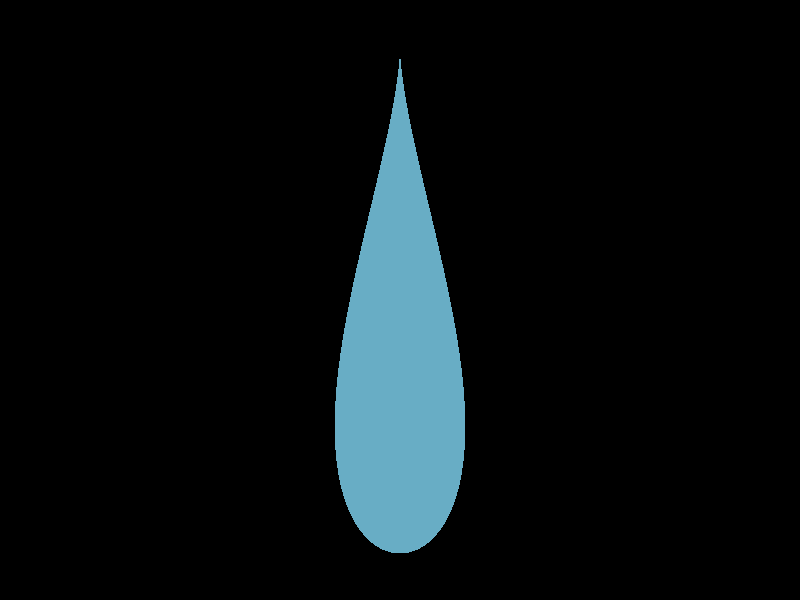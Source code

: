 // Persistence Of Vision raytracer version 3.5 sample file.
//
// -w320 -h240
// -w800 -h600 +a0.3

// Sample qaurtic file
// by Alexander Enzmann

#include "shapes.inc"
#include "colors.inc"
#include "textures.inc"
#include "shapesq.inc"

object {
   Piriform
   sturm
   rotate -90*z
   translate 0.5*y
   scale <2, 10, 2>

   texture {
      pigment { SteelBlue }
      finish {
         phong 1.0
         phong_size 20
         ambient 0.2
         diffuse 0.8
      }
   }
}

camera {
   location  <0.0, 0.0, -12.0>
   up        <0.0, 1.0,  0.0>
   right     <4/3, 0.0,  0.0>
   look_at   <0.0, 0.0,  0.0>
}

light_source { <200, 30, -500> colour White }
